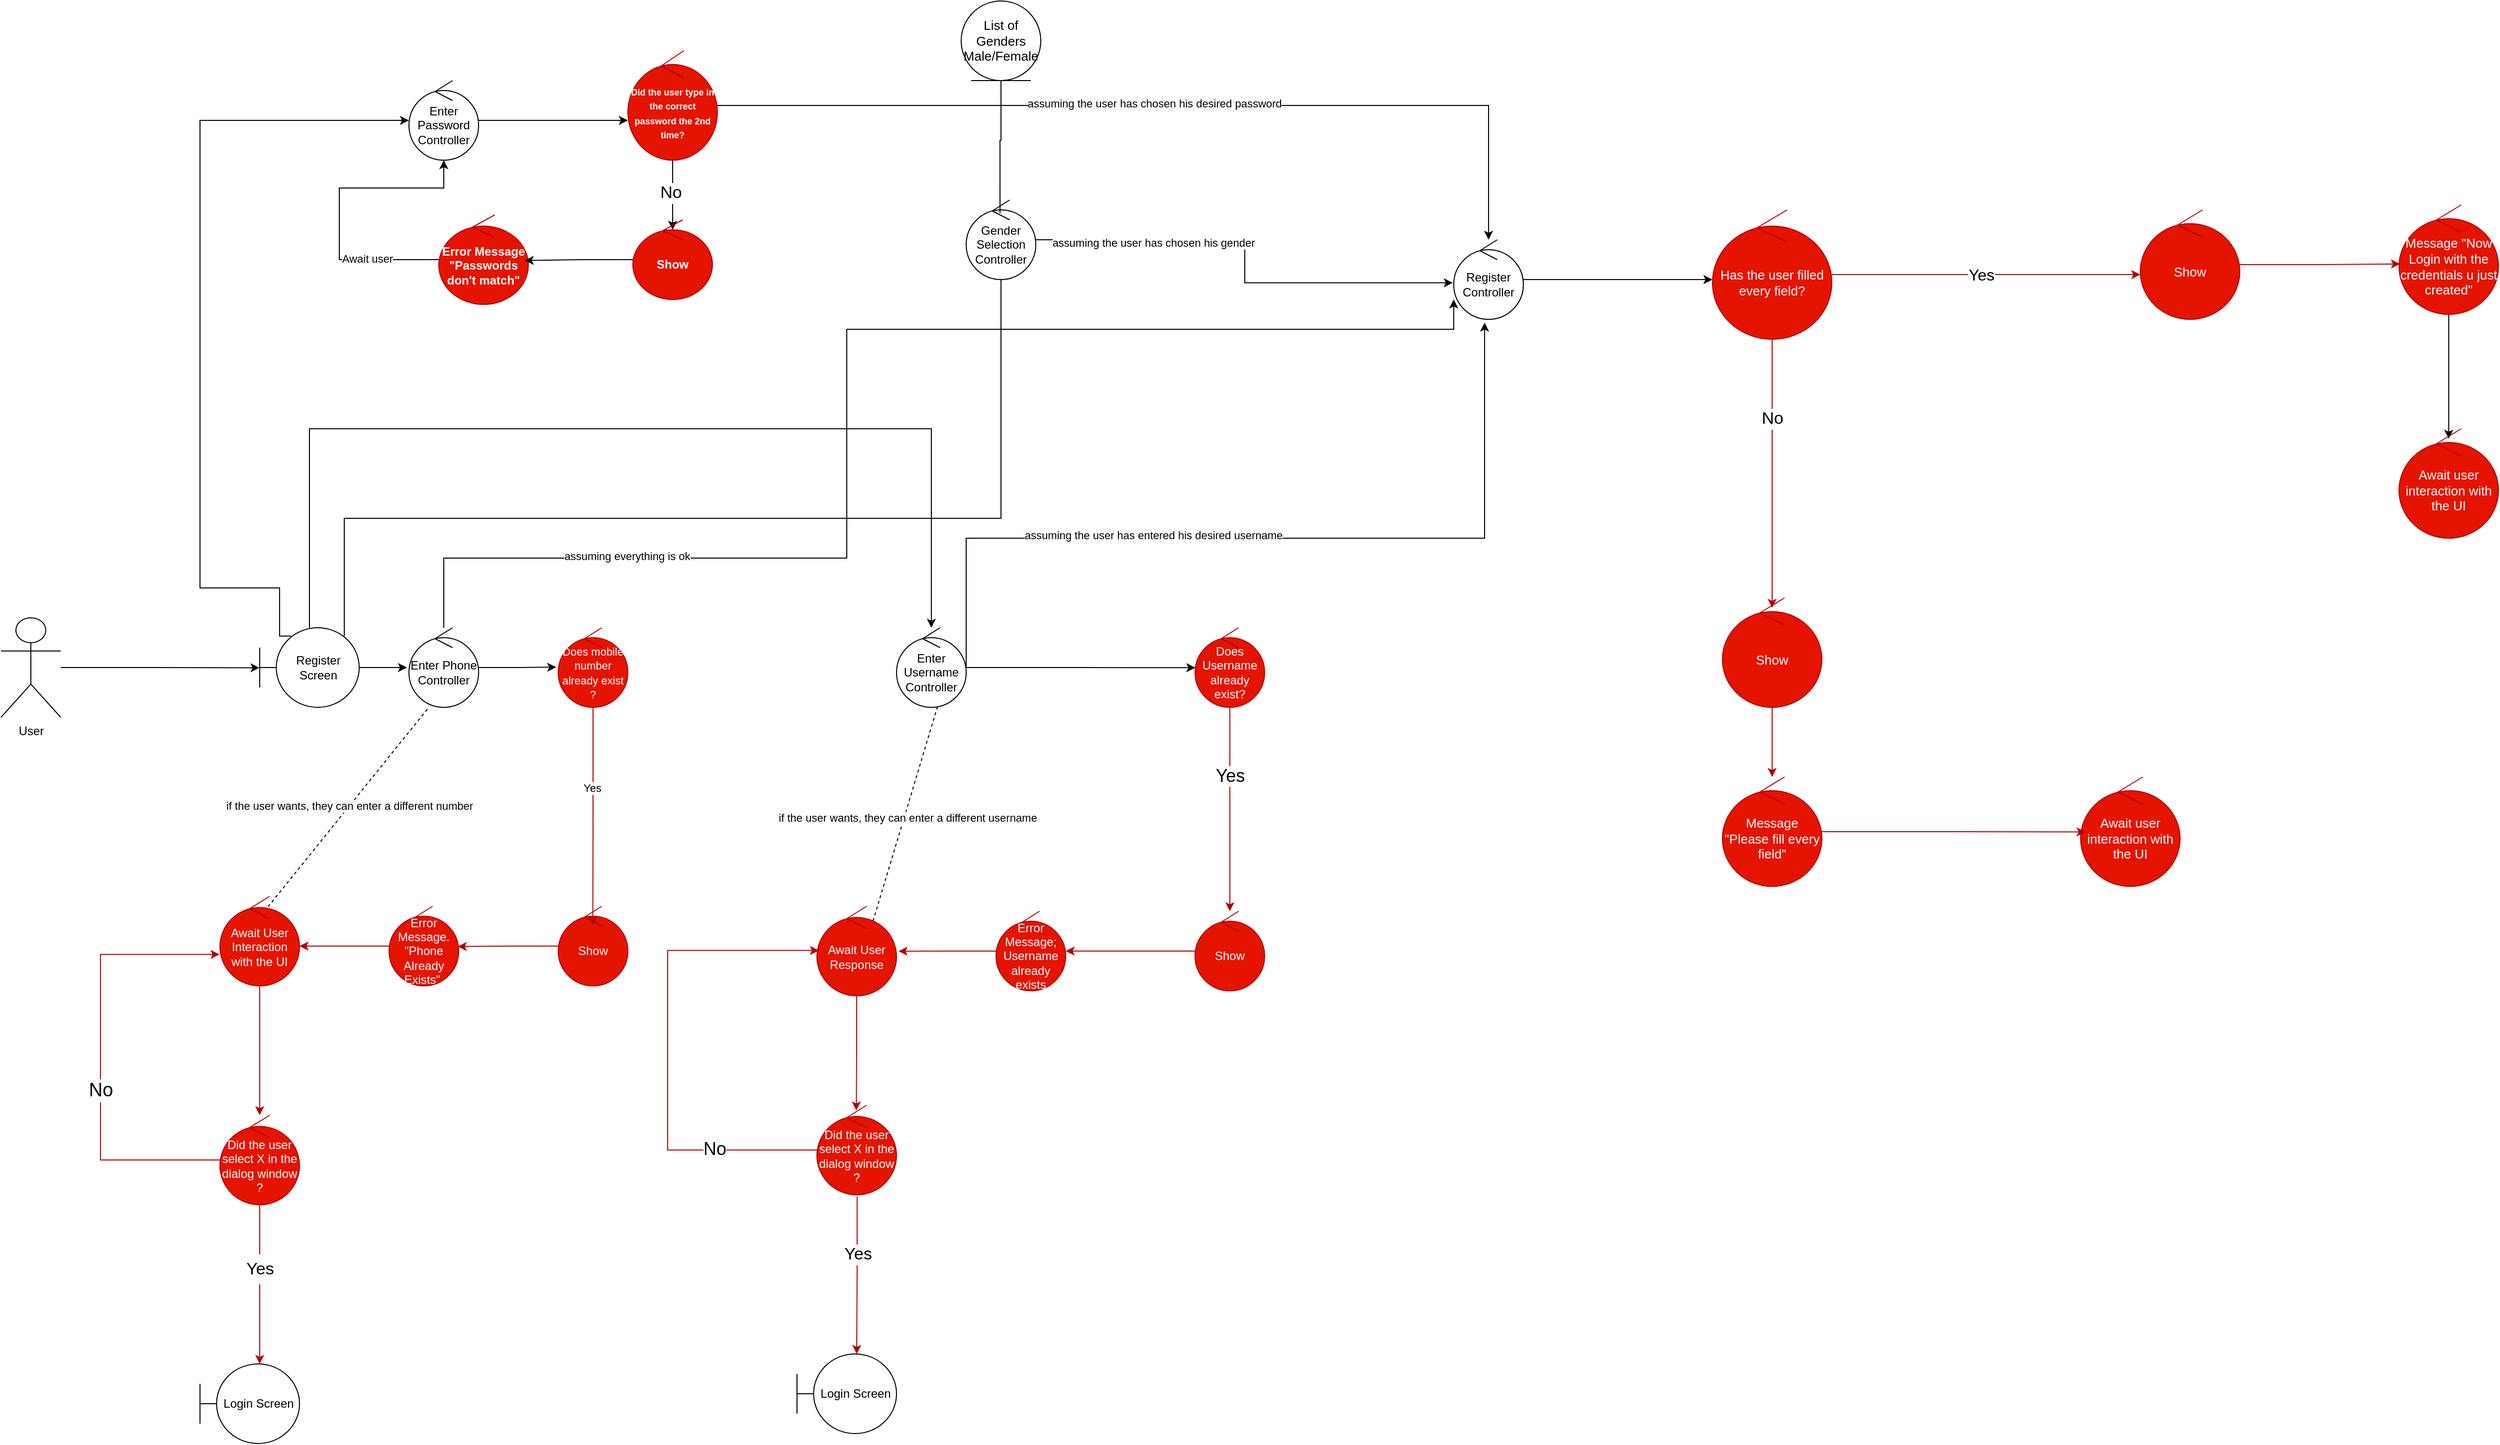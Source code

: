 <mxfile version="26.1.1">
  <diagram name="Page-1" id="xOg0bTo4naag4wnJvgoO">
    <mxGraphModel dx="3124" dy="1818" grid="1" gridSize="10" guides="1" tooltips="1" connect="1" arrows="1" fold="1" page="1" pageScale="1" pageWidth="3300" pageHeight="4681" math="0" shadow="0">
      <root>
        <mxCell id="0" />
        <mxCell id="1" parent="0" />
        <mxCell id="JjGBfVXq6awTMPxHTQAX-1" value="User" style="shape=umlActor;verticalLabelPosition=bottom;verticalAlign=top;html=1;outlineConnect=0;" vertex="1" parent="1">
          <mxGeometry x="80" y="820" width="60" height="100" as="geometry" />
        </mxCell>
        <mxCell id="JjGBfVXq6awTMPxHTQAX-2" value="Enter Username Controller" style="ellipse;shape=umlControl;whiteSpace=wrap;html=1;" vertex="1" parent="1">
          <mxGeometry x="980" y="830" width="70" height="80" as="geometry" />
        </mxCell>
        <mxCell id="JjGBfVXq6awTMPxHTQAX-3" value="&lt;font style=&quot;font-size: 11px;&quot;&gt;Does mobile number already exist ?&lt;/font&gt;" style="ellipse;shape=umlControl;whiteSpace=wrap;html=1;fillColor=#e51400;fontColor=#ffffff;strokeColor=#B20000;" vertex="1" parent="1">
          <mxGeometry x="640" y="830" width="70" height="80" as="geometry" />
        </mxCell>
        <mxCell id="JjGBfVXq6awTMPxHTQAX-4" value="Show" style="ellipse;shape=umlControl;whiteSpace=wrap;html=1;fillColor=#e51400;fontColor=#ffffff;strokeColor=#B20000;" vertex="1" parent="1">
          <mxGeometry x="640" y="1110" width="70" height="80" as="geometry" />
        </mxCell>
        <mxCell id="JjGBfVXq6awTMPxHTQAX-5" style="edgeStyle=orthogonalEdgeStyle;rounded=0;orthogonalLoop=1;jettySize=auto;html=1;fillColor=#e51400;strokeColor=#B20000;" edge="1" parent="1" source="JjGBfVXq6awTMPxHTQAX-6">
          <mxGeometry relative="1" as="geometry">
            <mxPoint x="380" y="1150" as="targetPoint" />
          </mxGeometry>
        </mxCell>
        <mxCell id="JjGBfVXq6awTMPxHTQAX-6" value="Error Message. &quot;Phone Already Exists&quot;." style="ellipse;shape=umlControl;whiteSpace=wrap;html=1;fillColor=#e51400;fontColor=#ffffff;strokeColor=#B20000;" vertex="1" parent="1">
          <mxGeometry x="470" y="1110" width="70" height="80" as="geometry" />
        </mxCell>
        <mxCell id="JjGBfVXq6awTMPxHTQAX-7" style="edgeStyle=orthogonalEdgeStyle;rounded=0;orthogonalLoop=1;jettySize=auto;html=1;entryX=0.987;entryY=0.506;entryDx=0;entryDy=0;entryPerimeter=0;fillColor=#e51400;strokeColor=#B20000;" edge="1" parent="1" source="JjGBfVXq6awTMPxHTQAX-4" target="JjGBfVXq6awTMPxHTQAX-6">
          <mxGeometry relative="1" as="geometry" />
        </mxCell>
        <mxCell id="JjGBfVXq6awTMPxHTQAX-8" style="edgeStyle=orthogonalEdgeStyle;rounded=0;orthogonalLoop=1;jettySize=auto;html=1;" edge="1" parent="1" source="JjGBfVXq6awTMPxHTQAX-10" target="JjGBfVXq6awTMPxHTQAX-2">
          <mxGeometry relative="1" as="geometry">
            <Array as="points">
              <mxPoint x="390" y="630" />
              <mxPoint x="1015" y="630" />
            </Array>
          </mxGeometry>
        </mxCell>
        <mxCell id="JjGBfVXq6awTMPxHTQAX-9" style="edgeStyle=orthogonalEdgeStyle;rounded=0;orthogonalLoop=1;jettySize=auto;html=1;exitX=0.316;exitY=0.105;exitDx=0;exitDy=0;exitPerimeter=0;" edge="1" parent="1" source="JjGBfVXq6awTMPxHTQAX-10" target="JjGBfVXq6awTMPxHTQAX-47">
          <mxGeometry relative="1" as="geometry">
            <Array as="points">
              <mxPoint x="360" y="838" />
              <mxPoint x="360" y="790" />
              <mxPoint x="280" y="790" />
              <mxPoint x="280" y="320" />
            </Array>
          </mxGeometry>
        </mxCell>
        <mxCell id="JjGBfVXq6awTMPxHTQAX-10" value="Register Screen" style="shape=umlBoundary;whiteSpace=wrap;html=1;" vertex="1" parent="1">
          <mxGeometry x="340" y="830" width="100" height="80" as="geometry" />
        </mxCell>
        <mxCell id="JjGBfVXq6awTMPxHTQAX-11" style="edgeStyle=orthogonalEdgeStyle;rounded=0;orthogonalLoop=1;jettySize=auto;html=1;entryX=-0.002;entryY=0.503;entryDx=0;entryDy=0;entryPerimeter=0;" edge="1" parent="1" source="JjGBfVXq6awTMPxHTQAX-1" target="JjGBfVXq6awTMPxHTQAX-10">
          <mxGeometry relative="1" as="geometry" />
        </mxCell>
        <mxCell id="JjGBfVXq6awTMPxHTQAX-12" style="edgeStyle=orthogonalEdgeStyle;rounded=0;orthogonalLoop=1;jettySize=auto;html=1;" edge="1" parent="1" source="JjGBfVXq6awTMPxHTQAX-10">
          <mxGeometry relative="1" as="geometry">
            <mxPoint x="488" y="870" as="targetPoint" />
          </mxGeometry>
        </mxCell>
        <mxCell id="JjGBfVXq6awTMPxHTQAX-13" style="edgeStyle=orthogonalEdgeStyle;rounded=0;orthogonalLoop=1;jettySize=auto;html=1;fillColor=#e51400;strokeColor=#B20000;" edge="1" parent="1" source="JjGBfVXq6awTMPxHTQAX-15" target="JjGBfVXq6awTMPxHTQAX-18">
          <mxGeometry relative="1" as="geometry" />
        </mxCell>
        <mxCell id="JjGBfVXq6awTMPxHTQAX-14" value="Yes" style="edgeLabel;html=1;align=center;verticalAlign=middle;resizable=0;points=[];fontSize=18;" vertex="1" connectable="0" parent="JjGBfVXq6awTMPxHTQAX-13">
          <mxGeometry x="-0.676" y="4" relative="1" as="geometry">
            <mxPoint x="-4" y="36" as="offset" />
          </mxGeometry>
        </mxCell>
        <mxCell id="JjGBfVXq6awTMPxHTQAX-15" value="Does Username already exist?" style="ellipse;shape=umlControl;whiteSpace=wrap;html=1;fillColor=#e51400;fontColor=#ffffff;strokeColor=#B20000;" vertex="1" parent="1">
          <mxGeometry x="1280" y="830" width="70" height="80" as="geometry" />
        </mxCell>
        <mxCell id="JjGBfVXq6awTMPxHTQAX-16" style="edgeStyle=orthogonalEdgeStyle;rounded=0;orthogonalLoop=1;jettySize=auto;html=1;entryX=0.005;entryY=0.502;entryDx=0;entryDy=0;entryPerimeter=0;" edge="1" parent="1" source="JjGBfVXq6awTMPxHTQAX-2" target="JjGBfVXq6awTMPxHTQAX-15">
          <mxGeometry relative="1" as="geometry" />
        </mxCell>
        <mxCell id="JjGBfVXq6awTMPxHTQAX-17" style="edgeStyle=orthogonalEdgeStyle;rounded=0;orthogonalLoop=1;jettySize=auto;html=1;fillColor=#e51400;strokeColor=#B20000;" edge="1" parent="1" source="JjGBfVXq6awTMPxHTQAX-18" target="JjGBfVXq6awTMPxHTQAX-19">
          <mxGeometry relative="1" as="geometry" />
        </mxCell>
        <mxCell id="JjGBfVXq6awTMPxHTQAX-18" value="Show" style="ellipse;shape=umlControl;whiteSpace=wrap;html=1;fillColor=#e51400;fontColor=#ffffff;strokeColor=#B20000;" vertex="1" parent="1">
          <mxGeometry x="1280" y="1115" width="70" height="80" as="geometry" />
        </mxCell>
        <mxCell id="JjGBfVXq6awTMPxHTQAX-19" value="Error Message; Username already exists" style="ellipse;shape=umlControl;whiteSpace=wrap;html=1;fillColor=#e51400;fontColor=#ffffff;strokeColor=#B20000;" vertex="1" parent="1">
          <mxGeometry x="1080" y="1115" width="70" height="80" as="geometry" />
        </mxCell>
        <mxCell id="JjGBfVXq6awTMPxHTQAX-20" value="Enter Phone Controller" style="ellipse;shape=umlControl;whiteSpace=wrap;html=1;" vertex="1" parent="1">
          <mxGeometry x="490" y="830" width="70" height="80" as="geometry" />
        </mxCell>
        <mxCell id="JjGBfVXq6awTMPxHTQAX-21" style="edgeStyle=orthogonalEdgeStyle;rounded=0;orthogonalLoop=1;jettySize=auto;html=1;entryX=-0.029;entryY=0.495;entryDx=0;entryDy=0;entryPerimeter=0;" edge="1" parent="1" source="JjGBfVXq6awTMPxHTQAX-20" target="JjGBfVXq6awTMPxHTQAX-3">
          <mxGeometry relative="1" as="geometry" />
        </mxCell>
        <mxCell id="JjGBfVXq6awTMPxHTQAX-22" style="edgeStyle=orthogonalEdgeStyle;rounded=0;orthogonalLoop=1;jettySize=auto;html=1;fillColor=#e51400;strokeColor=#B20000;" edge="1" parent="1" source="JjGBfVXq6awTMPxHTQAX-23">
          <mxGeometry relative="1" as="geometry">
            <mxPoint x="340" y="1320" as="targetPoint" />
          </mxGeometry>
        </mxCell>
        <mxCell id="JjGBfVXq6awTMPxHTQAX-23" value="Await User Interaction with the UI" style="ellipse;shape=umlControl;whiteSpace=wrap;html=1;fillColor=#e51400;fontColor=#ffffff;strokeColor=#B20000;" vertex="1" parent="1">
          <mxGeometry x="300" y="1100" width="80" height="90" as="geometry" />
        </mxCell>
        <mxCell id="JjGBfVXq6awTMPxHTQAX-24" style="edgeStyle=orthogonalEdgeStyle;rounded=0;orthogonalLoop=1;jettySize=auto;html=1;fillColor=#e51400;strokeColor=#B20000;" edge="1" parent="1" source="JjGBfVXq6awTMPxHTQAX-28">
          <mxGeometry relative="1" as="geometry">
            <mxPoint x="340" y="1570" as="targetPoint" />
          </mxGeometry>
        </mxCell>
        <mxCell id="JjGBfVXq6awTMPxHTQAX-25" value="Did the user select X in the dialog window ?" style="ellipse;shape=umlControl;whiteSpace=wrap;html=1;fillColor=#e51400;fontColor=#ffffff;strokeColor=#B20000;" vertex="1" parent="1">
          <mxGeometry x="300" y="1320" width="80" height="90" as="geometry" />
        </mxCell>
        <mxCell id="JjGBfVXq6awTMPxHTQAX-26" value="Login Screen" style="shape=umlBoundary;whiteSpace=wrap;html=1;" vertex="1" parent="1">
          <mxGeometry x="280" y="1570" width="100" height="80" as="geometry" />
        </mxCell>
        <mxCell id="JjGBfVXq6awTMPxHTQAX-27" value="" style="edgeStyle=orthogonalEdgeStyle;rounded=0;orthogonalLoop=1;jettySize=auto;html=1;endArrow=none;startFill=0;fillColor=#e51400;strokeColor=#B20000;" edge="1" parent="1" source="JjGBfVXq6awTMPxHTQAX-25" target="JjGBfVXq6awTMPxHTQAX-28">
          <mxGeometry relative="1" as="geometry">
            <mxPoint x="340" y="1570" as="targetPoint" />
            <mxPoint x="340" y="1410" as="sourcePoint" />
          </mxGeometry>
        </mxCell>
        <mxCell id="JjGBfVXq6awTMPxHTQAX-28" value="Yes" style="text;html=1;align=center;verticalAlign=middle;resizable=0;points=[];autosize=1;strokeColor=none;fillColor=none;fontSize=17;" vertex="1" parent="1">
          <mxGeometry x="315" y="1460" width="50" height="30" as="geometry" />
        </mxCell>
        <mxCell id="JjGBfVXq6awTMPxHTQAX-29" style="edgeStyle=orthogonalEdgeStyle;rounded=0;orthogonalLoop=1;jettySize=auto;html=1;entryX=-0.005;entryY=0.649;entryDx=0;entryDy=0;entryPerimeter=0;fillColor=#e51400;strokeColor=#B20000;" edge="1" parent="1" source="JjGBfVXq6awTMPxHTQAX-25" target="JjGBfVXq6awTMPxHTQAX-23">
          <mxGeometry relative="1" as="geometry">
            <Array as="points">
              <mxPoint x="180" y="1365" />
              <mxPoint x="180" y="1158" />
            </Array>
          </mxGeometry>
        </mxCell>
        <mxCell id="JjGBfVXq6awTMPxHTQAX-30" value="No" style="edgeLabel;html=1;align=center;verticalAlign=middle;resizable=0;points=[];fontSize=19;" vertex="1" connectable="0" parent="JjGBfVXq6awTMPxHTQAX-29">
          <mxGeometry x="-0.146" relative="1" as="geometry">
            <mxPoint as="offset" />
          </mxGeometry>
        </mxCell>
        <mxCell id="JjGBfVXq6awTMPxHTQAX-31" style="edgeStyle=orthogonalEdgeStyle;rounded=0;orthogonalLoop=1;jettySize=auto;html=1;entryX=0.497;entryY=0.235;entryDx=0;entryDy=0;entryPerimeter=0;fillColor=#e51400;strokeColor=#B20000;" edge="1" parent="1" source="JjGBfVXq6awTMPxHTQAX-3" target="JjGBfVXq6awTMPxHTQAX-4">
          <mxGeometry relative="1" as="geometry" />
        </mxCell>
        <mxCell id="JjGBfVXq6awTMPxHTQAX-32" value="Yes" style="edgeLabel;html=1;align=center;verticalAlign=middle;resizable=0;points=[];" vertex="1" connectable="0" parent="JjGBfVXq6awTMPxHTQAX-31">
          <mxGeometry x="-0.193" y="-1" relative="1" as="geometry">
            <mxPoint y="-8" as="offset" />
          </mxGeometry>
        </mxCell>
        <mxCell id="JjGBfVXq6awTMPxHTQAX-33" value="" style="endArrow=none;html=1;rounded=0;exitX=0.605;exitY=0.116;exitDx=0;exitDy=0;exitPerimeter=0;dashed=1;" edge="1" parent="1" source="JjGBfVXq6awTMPxHTQAX-23">
          <mxGeometry width="50" height="50" relative="1" as="geometry">
            <mxPoint x="460" y="960" as="sourcePoint" />
            <mxPoint x="510" y="910" as="targetPoint" />
          </mxGeometry>
        </mxCell>
        <mxCell id="JjGBfVXq6awTMPxHTQAX-34" value="if the user wants, they can enter a different number" style="edgeLabel;html=1;align=center;verticalAlign=middle;resizable=0;points=[];" vertex="1" connectable="0" parent="JjGBfVXq6awTMPxHTQAX-33">
          <mxGeometry x="0.015" y="1" relative="1" as="geometry">
            <mxPoint y="1" as="offset" />
          </mxGeometry>
        </mxCell>
        <mxCell id="JjGBfVXq6awTMPxHTQAX-35" value="Await User Response" style="ellipse;shape=umlControl;whiteSpace=wrap;html=1;fillColor=#e51400;fontColor=#ffffff;strokeColor=#B20000;" vertex="1" parent="1">
          <mxGeometry x="900" y="1110" width="80" height="90" as="geometry" />
        </mxCell>
        <mxCell id="JjGBfVXq6awTMPxHTQAX-36" style="edgeStyle=orthogonalEdgeStyle;rounded=0;orthogonalLoop=1;jettySize=auto;html=1;entryX=1.025;entryY=0.502;entryDx=0;entryDy=0;entryPerimeter=0;fillColor=#e51400;strokeColor=#B20000;" edge="1" parent="1" source="JjGBfVXq6awTMPxHTQAX-19" target="JjGBfVXq6awTMPxHTQAX-35">
          <mxGeometry relative="1" as="geometry" />
        </mxCell>
        <mxCell id="JjGBfVXq6awTMPxHTQAX-37" value="Did the user select X in the dialog window ?" style="ellipse;shape=umlControl;whiteSpace=wrap;html=1;fillColor=#e51400;fontColor=#ffffff;strokeColor=#B20000;" vertex="1" parent="1">
          <mxGeometry x="900" y="1310" width="80" height="90" as="geometry" />
        </mxCell>
        <mxCell id="JjGBfVXq6awTMPxHTQAX-38" style="edgeStyle=orthogonalEdgeStyle;rounded=0;orthogonalLoop=1;jettySize=auto;html=1;entryX=0.495;entryY=0.058;entryDx=0;entryDy=0;entryPerimeter=0;fillColor=#e51400;strokeColor=#B20000;" edge="1" parent="1" source="JjGBfVXq6awTMPxHTQAX-35" target="JjGBfVXq6awTMPxHTQAX-37">
          <mxGeometry relative="1" as="geometry" />
        </mxCell>
        <mxCell id="JjGBfVXq6awTMPxHTQAX-39" style="edgeStyle=orthogonalEdgeStyle;rounded=0;orthogonalLoop=1;jettySize=auto;html=1;entryX=0.025;entryY=0.493;entryDx=0;entryDy=0;entryPerimeter=0;fillColor=#e51400;strokeColor=#B20000;" edge="1" parent="1" source="JjGBfVXq6awTMPxHTQAX-37" target="JjGBfVXq6awTMPxHTQAX-35">
          <mxGeometry relative="1" as="geometry">
            <Array as="points">
              <mxPoint x="750" y="1355" />
              <mxPoint x="750" y="1154" />
            </Array>
          </mxGeometry>
        </mxCell>
        <mxCell id="JjGBfVXq6awTMPxHTQAX-40" value="No" style="edgeLabel;html=1;align=center;verticalAlign=middle;resizable=0;points=[];fontSize=18;" vertex="1" connectable="0" parent="JjGBfVXq6awTMPxHTQAX-39">
          <mxGeometry x="-0.59" y="-1" relative="1" as="geometry">
            <mxPoint as="offset" />
          </mxGeometry>
        </mxCell>
        <mxCell id="JjGBfVXq6awTMPxHTQAX-41" style="edgeStyle=orthogonalEdgeStyle;rounded=0;orthogonalLoop=1;jettySize=auto;html=1;exitX=0.505;exitY=1.018;exitDx=0;exitDy=0;exitPerimeter=0;fillColor=#e51400;strokeColor=#B20000;" edge="1" parent="1" source="JjGBfVXq6awTMPxHTQAX-37">
          <mxGeometry relative="1" as="geometry">
            <mxPoint x="940" y="1560" as="targetPoint" />
            <mxPoint x="940" y="1480" as="sourcePoint" />
          </mxGeometry>
        </mxCell>
        <mxCell id="JjGBfVXq6awTMPxHTQAX-42" value="Yes" style="edgeLabel;html=1;align=center;verticalAlign=middle;resizable=0;points=[];fontSize=17;" vertex="1" connectable="0" parent="JjGBfVXq6awTMPxHTQAX-41">
          <mxGeometry x="-0.258" relative="1" as="geometry">
            <mxPoint y="-1" as="offset" />
          </mxGeometry>
        </mxCell>
        <mxCell id="JjGBfVXq6awTMPxHTQAX-43" value="Login Screen" style="shape=umlBoundary;whiteSpace=wrap;html=1;" vertex="1" parent="1">
          <mxGeometry x="880" y="1560" width="100" height="80" as="geometry" />
        </mxCell>
        <mxCell id="JjGBfVXq6awTMPxHTQAX-44" value="" style="endArrow=none;html=1;rounded=0;exitX=0.705;exitY=0.164;exitDx=0;exitDy=0;exitPerimeter=0;dashed=1;" edge="1" parent="1" source="JjGBfVXq6awTMPxHTQAX-35">
          <mxGeometry width="50" height="50" relative="1" as="geometry">
            <mxPoint x="859" y="1110" as="sourcePoint" />
            <mxPoint x="1021" y="910" as="targetPoint" />
          </mxGeometry>
        </mxCell>
        <mxCell id="JjGBfVXq6awTMPxHTQAX-45" value="if the user wants, they can enter a different username" style="edgeLabel;html=1;align=center;verticalAlign=middle;resizable=0;points=[];" vertex="1" connectable="0" parent="JjGBfVXq6awTMPxHTQAX-44">
          <mxGeometry x="0.015" y="1" relative="1" as="geometry">
            <mxPoint x="2" y="5" as="offset" />
          </mxGeometry>
        </mxCell>
        <mxCell id="JjGBfVXq6awTMPxHTQAX-46" style="edgeStyle=orthogonalEdgeStyle;rounded=0;orthogonalLoop=1;jettySize=auto;html=1;" edge="1" parent="1" source="JjGBfVXq6awTMPxHTQAX-47">
          <mxGeometry relative="1" as="geometry">
            <mxPoint x="710" y="320" as="targetPoint" />
          </mxGeometry>
        </mxCell>
        <mxCell id="JjGBfVXq6awTMPxHTQAX-47" value="Enter Password&lt;div&gt;Controller&lt;/div&gt;" style="ellipse;shape=umlControl;whiteSpace=wrap;html=1;" vertex="1" parent="1">
          <mxGeometry x="490" y="280" width="70" height="80" as="geometry" />
        </mxCell>
        <mxCell id="JjGBfVXq6awTMPxHTQAX-48" style="edgeStyle=orthogonalEdgeStyle;rounded=0;orthogonalLoop=1;jettySize=auto;html=1;" edge="1" parent="1" source="JjGBfVXq6awTMPxHTQAX-52">
          <mxGeometry relative="1" as="geometry">
            <mxPoint x="755" y="430" as="targetPoint" />
          </mxGeometry>
        </mxCell>
        <mxCell id="JjGBfVXq6awTMPxHTQAX-49" value="No" style="edgeLabel;html=1;align=center;verticalAlign=middle;resizable=0;points=[];fontSize=17;" vertex="1" connectable="0" parent="JjGBfVXq6awTMPxHTQAX-48">
          <mxGeometry x="-0.073" y="-2" relative="1" as="geometry">
            <mxPoint as="offset" />
          </mxGeometry>
        </mxCell>
        <mxCell id="JjGBfVXq6awTMPxHTQAX-50" style="edgeStyle=orthogonalEdgeStyle;rounded=0;orthogonalLoop=1;jettySize=auto;html=1;" edge="1" parent="1" source="JjGBfVXq6awTMPxHTQAX-52" target="JjGBfVXq6awTMPxHTQAX-63">
          <mxGeometry relative="1" as="geometry" />
        </mxCell>
        <mxCell id="JjGBfVXq6awTMPxHTQAX-51" value="assuming the user has chosen his desired password" style="edgeLabel;html=1;align=center;verticalAlign=middle;resizable=0;points=[];" vertex="1" connectable="0" parent="JjGBfVXq6awTMPxHTQAX-50">
          <mxGeometry x="-0.037" y="2" relative="1" as="geometry">
            <mxPoint x="1" as="offset" />
          </mxGeometry>
        </mxCell>
        <mxCell id="JjGBfVXq6awTMPxHTQAX-52" value="&lt;font style=&quot;font-size: 9px;&quot;&gt;&lt;b style=&quot;&quot;&gt;Did the user type in the correct password the 2nd time?&lt;/b&gt;&lt;/font&gt;" style="ellipse;shape=umlControl;whiteSpace=wrap;html=1;fillColor=#e51400;fontColor=#ffffff;strokeColor=#B20000;" vertex="1" parent="1">
          <mxGeometry x="710" y="250" width="90" height="110" as="geometry" />
        </mxCell>
        <mxCell id="JjGBfVXq6awTMPxHTQAX-53" value="&lt;font&gt;&lt;b style=&quot;&quot;&gt;Show&lt;/b&gt;&lt;/font&gt;" style="ellipse;shape=umlControl;whiteSpace=wrap;html=1;fillColor=#e51400;fontColor=#ffffff;strokeColor=#B20000;" vertex="1" parent="1">
          <mxGeometry x="715" y="420" width="80" height="80" as="geometry" />
        </mxCell>
        <mxCell id="JjGBfVXq6awTMPxHTQAX-54" style="edgeStyle=orthogonalEdgeStyle;rounded=0;orthogonalLoop=1;jettySize=auto;html=1;" edge="1" parent="1" source="JjGBfVXq6awTMPxHTQAX-56" target="JjGBfVXq6awTMPxHTQAX-47">
          <mxGeometry relative="1" as="geometry">
            <Array as="points">
              <mxPoint x="420" y="460" />
              <mxPoint x="420" y="388" />
              <mxPoint x="525" y="388" />
            </Array>
          </mxGeometry>
        </mxCell>
        <mxCell id="JjGBfVXq6awTMPxHTQAX-55" value="Await user" style="edgeLabel;html=1;align=center;verticalAlign=middle;resizable=0;points=[];" vertex="1" connectable="0" parent="JjGBfVXq6awTMPxHTQAX-54">
          <mxGeometry x="-0.525" y="-1" relative="1" as="geometry">
            <mxPoint as="offset" />
          </mxGeometry>
        </mxCell>
        <mxCell id="JjGBfVXq6awTMPxHTQAX-56" value="&lt;font&gt;&lt;b style=&quot;&quot;&gt;Error Message &quot;Passwords don&#39;t match&quot;&lt;/b&gt;&lt;/font&gt;" style="ellipse;shape=umlControl;whiteSpace=wrap;html=1;fillColor=#e51400;fontColor=#ffffff;strokeColor=#B20000;" vertex="1" parent="1">
          <mxGeometry x="520" y="415" width="90" height="90" as="geometry" />
        </mxCell>
        <mxCell id="JjGBfVXq6awTMPxHTQAX-57" style="edgeStyle=orthogonalEdgeStyle;rounded=0;orthogonalLoop=1;jettySize=auto;html=1;entryX=0.96;entryY=0.51;entryDx=0;entryDy=0;entryPerimeter=0;" edge="1" parent="1" source="JjGBfVXq6awTMPxHTQAX-53" target="JjGBfVXq6awTMPxHTQAX-56">
          <mxGeometry relative="1" as="geometry" />
        </mxCell>
        <mxCell id="JjGBfVXq6awTMPxHTQAX-58" value="&lt;div&gt;Gender Selection Controller&lt;/div&gt;" style="ellipse;shape=umlControl;whiteSpace=wrap;html=1;" vertex="1" parent="1">
          <mxGeometry x="1050" y="400" width="70" height="80" as="geometry" />
        </mxCell>
        <mxCell id="JjGBfVXq6awTMPxHTQAX-59" value="&lt;font&gt;List of Genders&lt;/font&gt;&lt;div&gt;&lt;font&gt;Male/Female&lt;/font&gt;&lt;/div&gt;" style="ellipse;shape=umlEntity;whiteSpace=wrap;html=1;fontSize=13;" vertex="1" parent="1">
          <mxGeometry x="1045" y="200" width="80" height="80" as="geometry" />
        </mxCell>
        <mxCell id="JjGBfVXq6awTMPxHTQAX-60" style="edgeStyle=orthogonalEdgeStyle;rounded=0;orthogonalLoop=1;jettySize=auto;html=1;entryX=0.486;entryY=0.166;entryDx=0;entryDy=0;entryPerimeter=0;endArrow=none;startFill=0;" edge="1" parent="1" source="JjGBfVXq6awTMPxHTQAX-59" target="JjGBfVXq6awTMPxHTQAX-58">
          <mxGeometry relative="1" as="geometry" />
        </mxCell>
        <mxCell id="JjGBfVXq6awTMPxHTQAX-61" style="edgeStyle=orthogonalEdgeStyle;rounded=0;orthogonalLoop=1;jettySize=auto;html=1;entryX=0.85;entryY=0.103;entryDx=0;entryDy=0;entryPerimeter=0;endArrow=none;startFill=0;" edge="1" parent="1" source="JjGBfVXq6awTMPxHTQAX-58" target="JjGBfVXq6awTMPxHTQAX-10">
          <mxGeometry relative="1" as="geometry">
            <Array as="points">
              <mxPoint x="1085" y="720" />
              <mxPoint x="425" y="720" />
            </Array>
          </mxGeometry>
        </mxCell>
        <mxCell id="JjGBfVXq6awTMPxHTQAX-62" style="edgeStyle=orthogonalEdgeStyle;rounded=0;orthogonalLoop=1;jettySize=auto;html=1;" edge="1" parent="1" source="JjGBfVXq6awTMPxHTQAX-63">
          <mxGeometry relative="1" as="geometry">
            <mxPoint x="1800" y="480.0" as="targetPoint" />
          </mxGeometry>
        </mxCell>
        <mxCell id="JjGBfVXq6awTMPxHTQAX-63" value="&lt;div&gt;Register Controller&lt;/div&gt;" style="ellipse;shape=umlControl;whiteSpace=wrap;html=1;" vertex="1" parent="1">
          <mxGeometry x="1540" y="440" width="70" height="80" as="geometry" />
        </mxCell>
        <mxCell id="JjGBfVXq6awTMPxHTQAX-64" style="edgeStyle=orthogonalEdgeStyle;rounded=0;orthogonalLoop=1;jettySize=auto;html=1;entryX=-0.014;entryY=0.541;entryDx=0;entryDy=0;entryPerimeter=0;" edge="1" parent="1" source="JjGBfVXq6awTMPxHTQAX-58" target="JjGBfVXq6awTMPxHTQAX-63">
          <mxGeometry relative="1" as="geometry" />
        </mxCell>
        <mxCell id="JjGBfVXq6awTMPxHTQAX-65" value="assuming the user has chosen his gender" style="edgeLabel;html=1;align=center;verticalAlign=middle;resizable=0;points=[];" vertex="1" connectable="0" parent="JjGBfVXq6awTMPxHTQAX-64">
          <mxGeometry x="-0.495" y="-3" relative="1" as="geometry">
            <mxPoint x="1" as="offset" />
          </mxGeometry>
        </mxCell>
        <mxCell id="JjGBfVXq6awTMPxHTQAX-66" style="edgeStyle=orthogonalEdgeStyle;rounded=0;orthogonalLoop=1;jettySize=auto;html=1;entryX=0.443;entryY=1.041;entryDx=0;entryDy=0;entryPerimeter=0;" edge="1" parent="1" source="JjGBfVXq6awTMPxHTQAX-2" target="JjGBfVXq6awTMPxHTQAX-63">
          <mxGeometry relative="1" as="geometry">
            <Array as="points">
              <mxPoint x="1050" y="740" />
              <mxPoint x="1571" y="740" />
            </Array>
          </mxGeometry>
        </mxCell>
        <mxCell id="JjGBfVXq6awTMPxHTQAX-67" value="assuming the user has entered his desired username" style="edgeLabel;html=1;align=center;verticalAlign=middle;resizable=0;points=[];" vertex="1" connectable="0" parent="JjGBfVXq6awTMPxHTQAX-66">
          <mxGeometry x="-0.27" y="3" relative="1" as="geometry">
            <mxPoint x="1" as="offset" />
          </mxGeometry>
        </mxCell>
        <mxCell id="JjGBfVXq6awTMPxHTQAX-68" style="edgeStyle=orthogonalEdgeStyle;rounded=0;orthogonalLoop=1;jettySize=auto;html=1;" edge="1" parent="1" source="JjGBfVXq6awTMPxHTQAX-20">
          <mxGeometry relative="1" as="geometry">
            <mxPoint x="1540" y="500" as="targetPoint" />
            <Array as="points">
              <mxPoint x="525" y="760" />
              <mxPoint x="930" y="760" />
              <mxPoint x="930" y="530" />
              <mxPoint x="1540" y="530" />
            </Array>
          </mxGeometry>
        </mxCell>
        <mxCell id="JjGBfVXq6awTMPxHTQAX-69" value="assuming everything is ok" style="edgeLabel;html=1;align=center;verticalAlign=middle;resizable=0;points=[];" vertex="1" connectable="0" parent="JjGBfVXq6awTMPxHTQAX-68">
          <mxGeometry x="-0.624" y="2" relative="1" as="geometry">
            <mxPoint x="1" as="offset" />
          </mxGeometry>
        </mxCell>
        <mxCell id="JjGBfVXq6awTMPxHTQAX-70" style="edgeStyle=orthogonalEdgeStyle;rounded=0;orthogonalLoop=1;jettySize=auto;html=1;fillColor=#e51400;strokeColor=#B20000;" edge="1" parent="1" source="JjGBfVXq6awTMPxHTQAX-74">
          <mxGeometry relative="1" as="geometry">
            <mxPoint x="2230" y="475.0" as="targetPoint" />
          </mxGeometry>
        </mxCell>
        <mxCell id="JjGBfVXq6awTMPxHTQAX-71" value="Yes" style="edgeLabel;html=1;align=center;verticalAlign=middle;resizable=0;points=[];fontSize=16;" vertex="1" connectable="0" parent="JjGBfVXq6awTMPxHTQAX-70">
          <mxGeometry x="-0.715" y="2" relative="1" as="geometry">
            <mxPoint x="106" y="2" as="offset" />
          </mxGeometry>
        </mxCell>
        <mxCell id="JjGBfVXq6awTMPxHTQAX-72" style="edgeStyle=orthogonalEdgeStyle;rounded=0;orthogonalLoop=1;jettySize=auto;html=1;fillColor=#e51400;strokeColor=#B20000;" edge="1" parent="1" source="JjGBfVXq6awTMPxHTQAX-74">
          <mxGeometry relative="1" as="geometry">
            <mxPoint x="1860" y="810.0" as="targetPoint" />
          </mxGeometry>
        </mxCell>
        <mxCell id="JjGBfVXq6awTMPxHTQAX-73" value="&lt;font&gt;No&lt;/font&gt;" style="edgeLabel;html=1;align=center;verticalAlign=middle;resizable=0;points=[];fontSize=17;" vertex="1" connectable="0" parent="JjGBfVXq6awTMPxHTQAX-72">
          <mxGeometry x="-0.606" y="-4" relative="1" as="geometry">
            <mxPoint x="4" y="26" as="offset" />
          </mxGeometry>
        </mxCell>
        <mxCell id="JjGBfVXq6awTMPxHTQAX-74" value="Has the user filled every field?" style="ellipse;shape=umlControl;whiteSpace=wrap;html=1;fillColor=#e51400;fontColor=#ffffff;strokeColor=#B20000;fontSize=13;" vertex="1" parent="1">
          <mxGeometry x="1800" y="410" width="120" height="130" as="geometry" />
        </mxCell>
        <mxCell id="JjGBfVXq6awTMPxHTQAX-75" value="Show" style="ellipse;shape=umlControl;whiteSpace=wrap;html=1;fillColor=#e51400;fontColor=#ffffff;strokeColor=#B20000;fontSize=13;" vertex="1" parent="1">
          <mxGeometry x="2230" y="410" width="100" height="110" as="geometry" />
        </mxCell>
        <mxCell id="JjGBfVXq6awTMPxHTQAX-76" style="edgeStyle=orthogonalEdgeStyle;rounded=0;orthogonalLoop=1;jettySize=auto;html=1;" edge="1" parent="1" source="JjGBfVXq6awTMPxHTQAX-77">
          <mxGeometry relative="1" as="geometry">
            <mxPoint x="2540" y="640.0" as="targetPoint" />
          </mxGeometry>
        </mxCell>
        <mxCell id="JjGBfVXq6awTMPxHTQAX-77" value="Message &quot;Now Login with the credentials u just created&quot;" style="ellipse;shape=umlControl;whiteSpace=wrap;html=1;fillColor=#e51400;fontColor=#ffffff;strokeColor=#B20000;fontSize=13;" vertex="1" parent="1">
          <mxGeometry x="2490" y="405" width="100" height="110" as="geometry" />
        </mxCell>
        <mxCell id="JjGBfVXq6awTMPxHTQAX-78" style="edgeStyle=orthogonalEdgeStyle;rounded=0;orthogonalLoop=1;jettySize=auto;html=1;entryX=0.01;entryY=0.539;entryDx=0;entryDy=0;entryPerimeter=0;fillColor=#e51400;strokeColor=#B20000;" edge="1" parent="1" source="JjGBfVXq6awTMPxHTQAX-75" target="JjGBfVXq6awTMPxHTQAX-77">
          <mxGeometry relative="1" as="geometry" />
        </mxCell>
        <mxCell id="JjGBfVXq6awTMPxHTQAX-79" value="Await user interaction with the UI" style="ellipse;shape=umlControl;whiteSpace=wrap;html=1;fillColor=#e51400;fontColor=#ffffff;strokeColor=#B20000;fontSize=13;" vertex="1" parent="1">
          <mxGeometry x="2490" y="630" width="100" height="110" as="geometry" />
        </mxCell>
        <mxCell id="JjGBfVXq6awTMPxHTQAX-80" style="edgeStyle=orthogonalEdgeStyle;rounded=0;orthogonalLoop=1;jettySize=auto;html=1;fillColor=#e51400;strokeColor=#B20000;" edge="1" parent="1" source="JjGBfVXq6awTMPxHTQAX-81" target="JjGBfVXq6awTMPxHTQAX-82">
          <mxGeometry relative="1" as="geometry" />
        </mxCell>
        <mxCell id="JjGBfVXq6awTMPxHTQAX-81" value="Show" style="ellipse;shape=umlControl;whiteSpace=wrap;html=1;fillColor=#e51400;fontColor=#ffffff;strokeColor=#B20000;fontSize=13;" vertex="1" parent="1">
          <mxGeometry x="1810" y="800" width="100" height="110" as="geometry" />
        </mxCell>
        <mxCell id="JjGBfVXq6awTMPxHTQAX-82" value="Message &quot;Please fill every field&quot;" style="ellipse;shape=umlControl;whiteSpace=wrap;html=1;fillColor=#e51400;fontColor=#ffffff;strokeColor=#B20000;fontSize=13;" vertex="1" parent="1">
          <mxGeometry x="1810" y="980" width="100" height="110" as="geometry" />
        </mxCell>
        <mxCell id="JjGBfVXq6awTMPxHTQAX-83" value="Await user interaction with the UI" style="ellipse;shape=umlControl;whiteSpace=wrap;html=1;fillColor=#e51400;fontColor=#ffffff;strokeColor=#B20000;fontSize=13;" vertex="1" parent="1">
          <mxGeometry x="2170" y="980" width="100" height="110" as="geometry" />
        </mxCell>
        <mxCell id="JjGBfVXq6awTMPxHTQAX-84" style="edgeStyle=orthogonalEdgeStyle;rounded=0;orthogonalLoop=1;jettySize=auto;html=1;entryX=0.05;entryY=0.502;entryDx=0;entryDy=0;entryPerimeter=0;fillColor=#e51400;strokeColor=#B20000;" edge="1" parent="1" source="JjGBfVXq6awTMPxHTQAX-82" target="JjGBfVXq6awTMPxHTQAX-83">
          <mxGeometry relative="1" as="geometry" />
        </mxCell>
      </root>
    </mxGraphModel>
  </diagram>
</mxfile>

